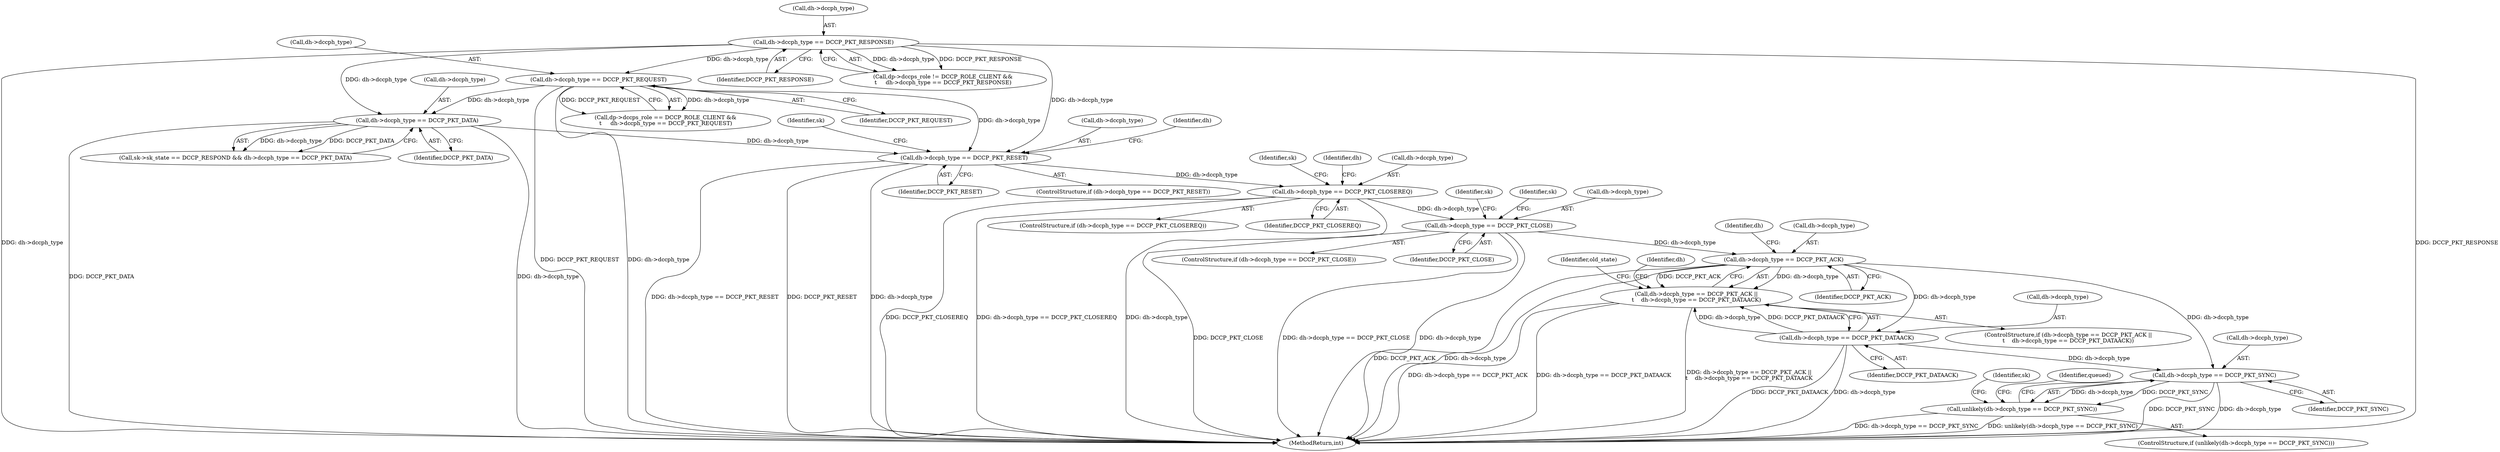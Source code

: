 digraph "0_linux_5edabca9d4cff7f1f2b68f0bac55ef99d9798ba4@pointer" {
"1000336" [label="(Call,dh->dccph_type == DCCP_PKT_ACK)"];
"1000282" [label="(Call,dh->dccph_type == DCCP_PKT_CLOSE)"];
"1000267" [label="(Call,dh->dccph_type == DCCP_PKT_CLOSEREQ)"];
"1000254" [label="(Call,dh->dccph_type == DCCP_PKT_RESET)"];
"1000222" [label="(Call,dh->dccph_type == DCCP_PKT_REQUEST)"];
"1000210" [label="(Call,dh->dccph_type == DCCP_PKT_RESPONSE)"];
"1000233" [label="(Call,dh->dccph_type == DCCP_PKT_DATA)"];
"1000335" [label="(Call,dh->dccph_type == DCCP_PKT_ACK ||\n\t    dh->dccph_type == DCCP_PKT_DATAACK)"];
"1000341" [label="(Call,dh->dccph_type == DCCP_PKT_DATAACK)"];
"1000361" [label="(Call,dh->dccph_type == DCCP_PKT_SYNC)"];
"1000360" [label="(Call,unlikely(dh->dccph_type == DCCP_PKT_SYNC))"];
"1000222" [label="(Call,dh->dccph_type == DCCP_PKT_REQUEST)"];
"1000337" [label="(Call,dh->dccph_type)"];
"1000281" [label="(ControlStructure,if (dh->dccph_type == DCCP_PKT_CLOSE))"];
"1000368" [label="(Identifier,sk)"];
"1000283" [label="(Call,dh->dccph_type)"];
"1000359" [label="(ControlStructure,if (unlikely(dh->dccph_type == DCCP_PKT_SYNC)))"];
"1000271" [label="(Identifier,DCCP_PKT_CLOSEREQ)"];
"1000226" [label="(Identifier,DCCP_PKT_REQUEST)"];
"1000227" [label="(Call,sk->sk_state == DCCP_RESPOND && dh->dccph_type == DCCP_PKT_DATA)"];
"1000286" [label="(Identifier,DCCP_PKT_CLOSE)"];
"1000342" [label="(Call,dh->dccph_type)"];
"1000340" [label="(Identifier,DCCP_PKT_ACK)"];
"1000362" [label="(Call,dh->dccph_type)"];
"1000383" [label="(MethodReturn,int)"];
"1000214" [label="(Identifier,DCCP_PKT_RESPONSE)"];
"1000255" [label="(Call,dh->dccph_type)"];
"1000290" [label="(Identifier,sk)"];
"1000254" [label="(Call,dh->dccph_type == DCCP_PKT_RESET)"];
"1000258" [label="(Identifier,DCCP_PKT_RESET)"];
"1000253" [label="(ControlStructure,if (dh->dccph_type == DCCP_PKT_RESET))"];
"1000269" [label="(Identifier,dh)"];
"1000233" [label="(Call,dh->dccph_type == DCCP_PKT_DATA)"];
"1000341" [label="(Call,dh->dccph_type == DCCP_PKT_DATAACK)"];
"1000336" [label="(Call,dh->dccph_type == DCCP_PKT_ACK)"];
"1000237" [label="(Identifier,DCCP_PKT_DATA)"];
"1000360" [label="(Call,unlikely(dh->dccph_type == DCCP_PKT_SYNC))"];
"1000282" [label="(Call,dh->dccph_type == DCCP_PKT_CLOSE)"];
"1000365" [label="(Identifier,DCCP_PKT_SYNC)"];
"1000361" [label="(Call,dh->dccph_type == DCCP_PKT_SYNC)"];
"1000261" [label="(Identifier,sk)"];
"1000211" [label="(Call,dh->dccph_type)"];
"1000376" [label="(Identifier,queued)"];
"1000343" [label="(Identifier,dh)"];
"1000210" [label="(Call,dh->dccph_type == DCCP_PKT_RESPONSE)"];
"1000284" [label="(Identifier,dh)"];
"1000297" [label="(Identifier,sk)"];
"1000348" [label="(Identifier,old_state)"];
"1000363" [label="(Identifier,dh)"];
"1000334" [label="(ControlStructure,if (dh->dccph_type == DCCP_PKT_ACK ||\n\t    dh->dccph_type == DCCP_PKT_DATAACK))"];
"1000267" [label="(Call,dh->dccph_type == DCCP_PKT_CLOSEREQ)"];
"1000268" [label="(Call,dh->dccph_type)"];
"1000275" [label="(Identifier,sk)"];
"1000345" [label="(Identifier,DCCP_PKT_DATAACK)"];
"1000335" [label="(Call,dh->dccph_type == DCCP_PKT_ACK ||\n\t    dh->dccph_type == DCCP_PKT_DATAACK)"];
"1000216" [label="(Call,dp->dccps_role == DCCP_ROLE_CLIENT &&\n\t     dh->dccph_type == DCCP_PKT_REQUEST)"];
"1000204" [label="(Call,dp->dccps_role != DCCP_ROLE_CLIENT &&\n\t     dh->dccph_type == DCCP_PKT_RESPONSE)"];
"1000223" [label="(Call,dh->dccph_type)"];
"1000234" [label="(Call,dh->dccph_type)"];
"1000266" [label="(ControlStructure,if (dh->dccph_type == DCCP_PKT_CLOSEREQ))"];
"1000336" -> "1000335"  [label="AST: "];
"1000336" -> "1000340"  [label="CFG: "];
"1000337" -> "1000336"  [label="AST: "];
"1000340" -> "1000336"  [label="AST: "];
"1000343" -> "1000336"  [label="CFG: "];
"1000335" -> "1000336"  [label="CFG: "];
"1000336" -> "1000383"  [label="DDG: DCCP_PKT_ACK"];
"1000336" -> "1000383"  [label="DDG: dh->dccph_type"];
"1000336" -> "1000335"  [label="DDG: dh->dccph_type"];
"1000336" -> "1000335"  [label="DDG: DCCP_PKT_ACK"];
"1000282" -> "1000336"  [label="DDG: dh->dccph_type"];
"1000336" -> "1000341"  [label="DDG: dh->dccph_type"];
"1000336" -> "1000361"  [label="DDG: dh->dccph_type"];
"1000282" -> "1000281"  [label="AST: "];
"1000282" -> "1000286"  [label="CFG: "];
"1000283" -> "1000282"  [label="AST: "];
"1000286" -> "1000282"  [label="AST: "];
"1000290" -> "1000282"  [label="CFG: "];
"1000297" -> "1000282"  [label="CFG: "];
"1000282" -> "1000383"  [label="DDG: DCCP_PKT_CLOSE"];
"1000282" -> "1000383"  [label="DDG: dh->dccph_type == DCCP_PKT_CLOSE"];
"1000282" -> "1000383"  [label="DDG: dh->dccph_type"];
"1000267" -> "1000282"  [label="DDG: dh->dccph_type"];
"1000267" -> "1000266"  [label="AST: "];
"1000267" -> "1000271"  [label="CFG: "];
"1000268" -> "1000267"  [label="AST: "];
"1000271" -> "1000267"  [label="AST: "];
"1000275" -> "1000267"  [label="CFG: "];
"1000284" -> "1000267"  [label="CFG: "];
"1000267" -> "1000383"  [label="DDG: dh->dccph_type == DCCP_PKT_CLOSEREQ"];
"1000267" -> "1000383"  [label="DDG: dh->dccph_type"];
"1000267" -> "1000383"  [label="DDG: DCCP_PKT_CLOSEREQ"];
"1000254" -> "1000267"  [label="DDG: dh->dccph_type"];
"1000254" -> "1000253"  [label="AST: "];
"1000254" -> "1000258"  [label="CFG: "];
"1000255" -> "1000254"  [label="AST: "];
"1000258" -> "1000254"  [label="AST: "];
"1000261" -> "1000254"  [label="CFG: "];
"1000269" -> "1000254"  [label="CFG: "];
"1000254" -> "1000383"  [label="DDG: dh->dccph_type"];
"1000254" -> "1000383"  [label="DDG: dh->dccph_type == DCCP_PKT_RESET"];
"1000254" -> "1000383"  [label="DDG: DCCP_PKT_RESET"];
"1000222" -> "1000254"  [label="DDG: dh->dccph_type"];
"1000210" -> "1000254"  [label="DDG: dh->dccph_type"];
"1000233" -> "1000254"  [label="DDG: dh->dccph_type"];
"1000222" -> "1000216"  [label="AST: "];
"1000222" -> "1000226"  [label="CFG: "];
"1000223" -> "1000222"  [label="AST: "];
"1000226" -> "1000222"  [label="AST: "];
"1000216" -> "1000222"  [label="CFG: "];
"1000222" -> "1000383"  [label="DDG: DCCP_PKT_REQUEST"];
"1000222" -> "1000383"  [label="DDG: dh->dccph_type"];
"1000222" -> "1000216"  [label="DDG: dh->dccph_type"];
"1000222" -> "1000216"  [label="DDG: DCCP_PKT_REQUEST"];
"1000210" -> "1000222"  [label="DDG: dh->dccph_type"];
"1000222" -> "1000233"  [label="DDG: dh->dccph_type"];
"1000210" -> "1000204"  [label="AST: "];
"1000210" -> "1000214"  [label="CFG: "];
"1000211" -> "1000210"  [label="AST: "];
"1000214" -> "1000210"  [label="AST: "];
"1000204" -> "1000210"  [label="CFG: "];
"1000210" -> "1000383"  [label="DDG: DCCP_PKT_RESPONSE"];
"1000210" -> "1000383"  [label="DDG: dh->dccph_type"];
"1000210" -> "1000204"  [label="DDG: dh->dccph_type"];
"1000210" -> "1000204"  [label="DDG: DCCP_PKT_RESPONSE"];
"1000210" -> "1000233"  [label="DDG: dh->dccph_type"];
"1000233" -> "1000227"  [label="AST: "];
"1000233" -> "1000237"  [label="CFG: "];
"1000234" -> "1000233"  [label="AST: "];
"1000237" -> "1000233"  [label="AST: "];
"1000227" -> "1000233"  [label="CFG: "];
"1000233" -> "1000383"  [label="DDG: DCCP_PKT_DATA"];
"1000233" -> "1000383"  [label="DDG: dh->dccph_type"];
"1000233" -> "1000227"  [label="DDG: dh->dccph_type"];
"1000233" -> "1000227"  [label="DDG: DCCP_PKT_DATA"];
"1000335" -> "1000334"  [label="AST: "];
"1000335" -> "1000341"  [label="CFG: "];
"1000341" -> "1000335"  [label="AST: "];
"1000348" -> "1000335"  [label="CFG: "];
"1000363" -> "1000335"  [label="CFG: "];
"1000335" -> "1000383"  [label="DDG: dh->dccph_type == DCCP_PKT_ACK"];
"1000335" -> "1000383"  [label="DDG: dh->dccph_type == DCCP_PKT_DATAACK"];
"1000335" -> "1000383"  [label="DDG: dh->dccph_type == DCCP_PKT_ACK ||\n\t    dh->dccph_type == DCCP_PKT_DATAACK"];
"1000341" -> "1000335"  [label="DDG: dh->dccph_type"];
"1000341" -> "1000335"  [label="DDG: DCCP_PKT_DATAACK"];
"1000341" -> "1000345"  [label="CFG: "];
"1000342" -> "1000341"  [label="AST: "];
"1000345" -> "1000341"  [label="AST: "];
"1000341" -> "1000383"  [label="DDG: dh->dccph_type"];
"1000341" -> "1000383"  [label="DDG: DCCP_PKT_DATAACK"];
"1000341" -> "1000361"  [label="DDG: dh->dccph_type"];
"1000361" -> "1000360"  [label="AST: "];
"1000361" -> "1000365"  [label="CFG: "];
"1000362" -> "1000361"  [label="AST: "];
"1000365" -> "1000361"  [label="AST: "];
"1000360" -> "1000361"  [label="CFG: "];
"1000361" -> "1000383"  [label="DDG: DCCP_PKT_SYNC"];
"1000361" -> "1000383"  [label="DDG: dh->dccph_type"];
"1000361" -> "1000360"  [label="DDG: dh->dccph_type"];
"1000361" -> "1000360"  [label="DDG: DCCP_PKT_SYNC"];
"1000360" -> "1000359"  [label="AST: "];
"1000368" -> "1000360"  [label="CFG: "];
"1000376" -> "1000360"  [label="CFG: "];
"1000360" -> "1000383"  [label="DDG: dh->dccph_type == DCCP_PKT_SYNC"];
"1000360" -> "1000383"  [label="DDG: unlikely(dh->dccph_type == DCCP_PKT_SYNC)"];
}
